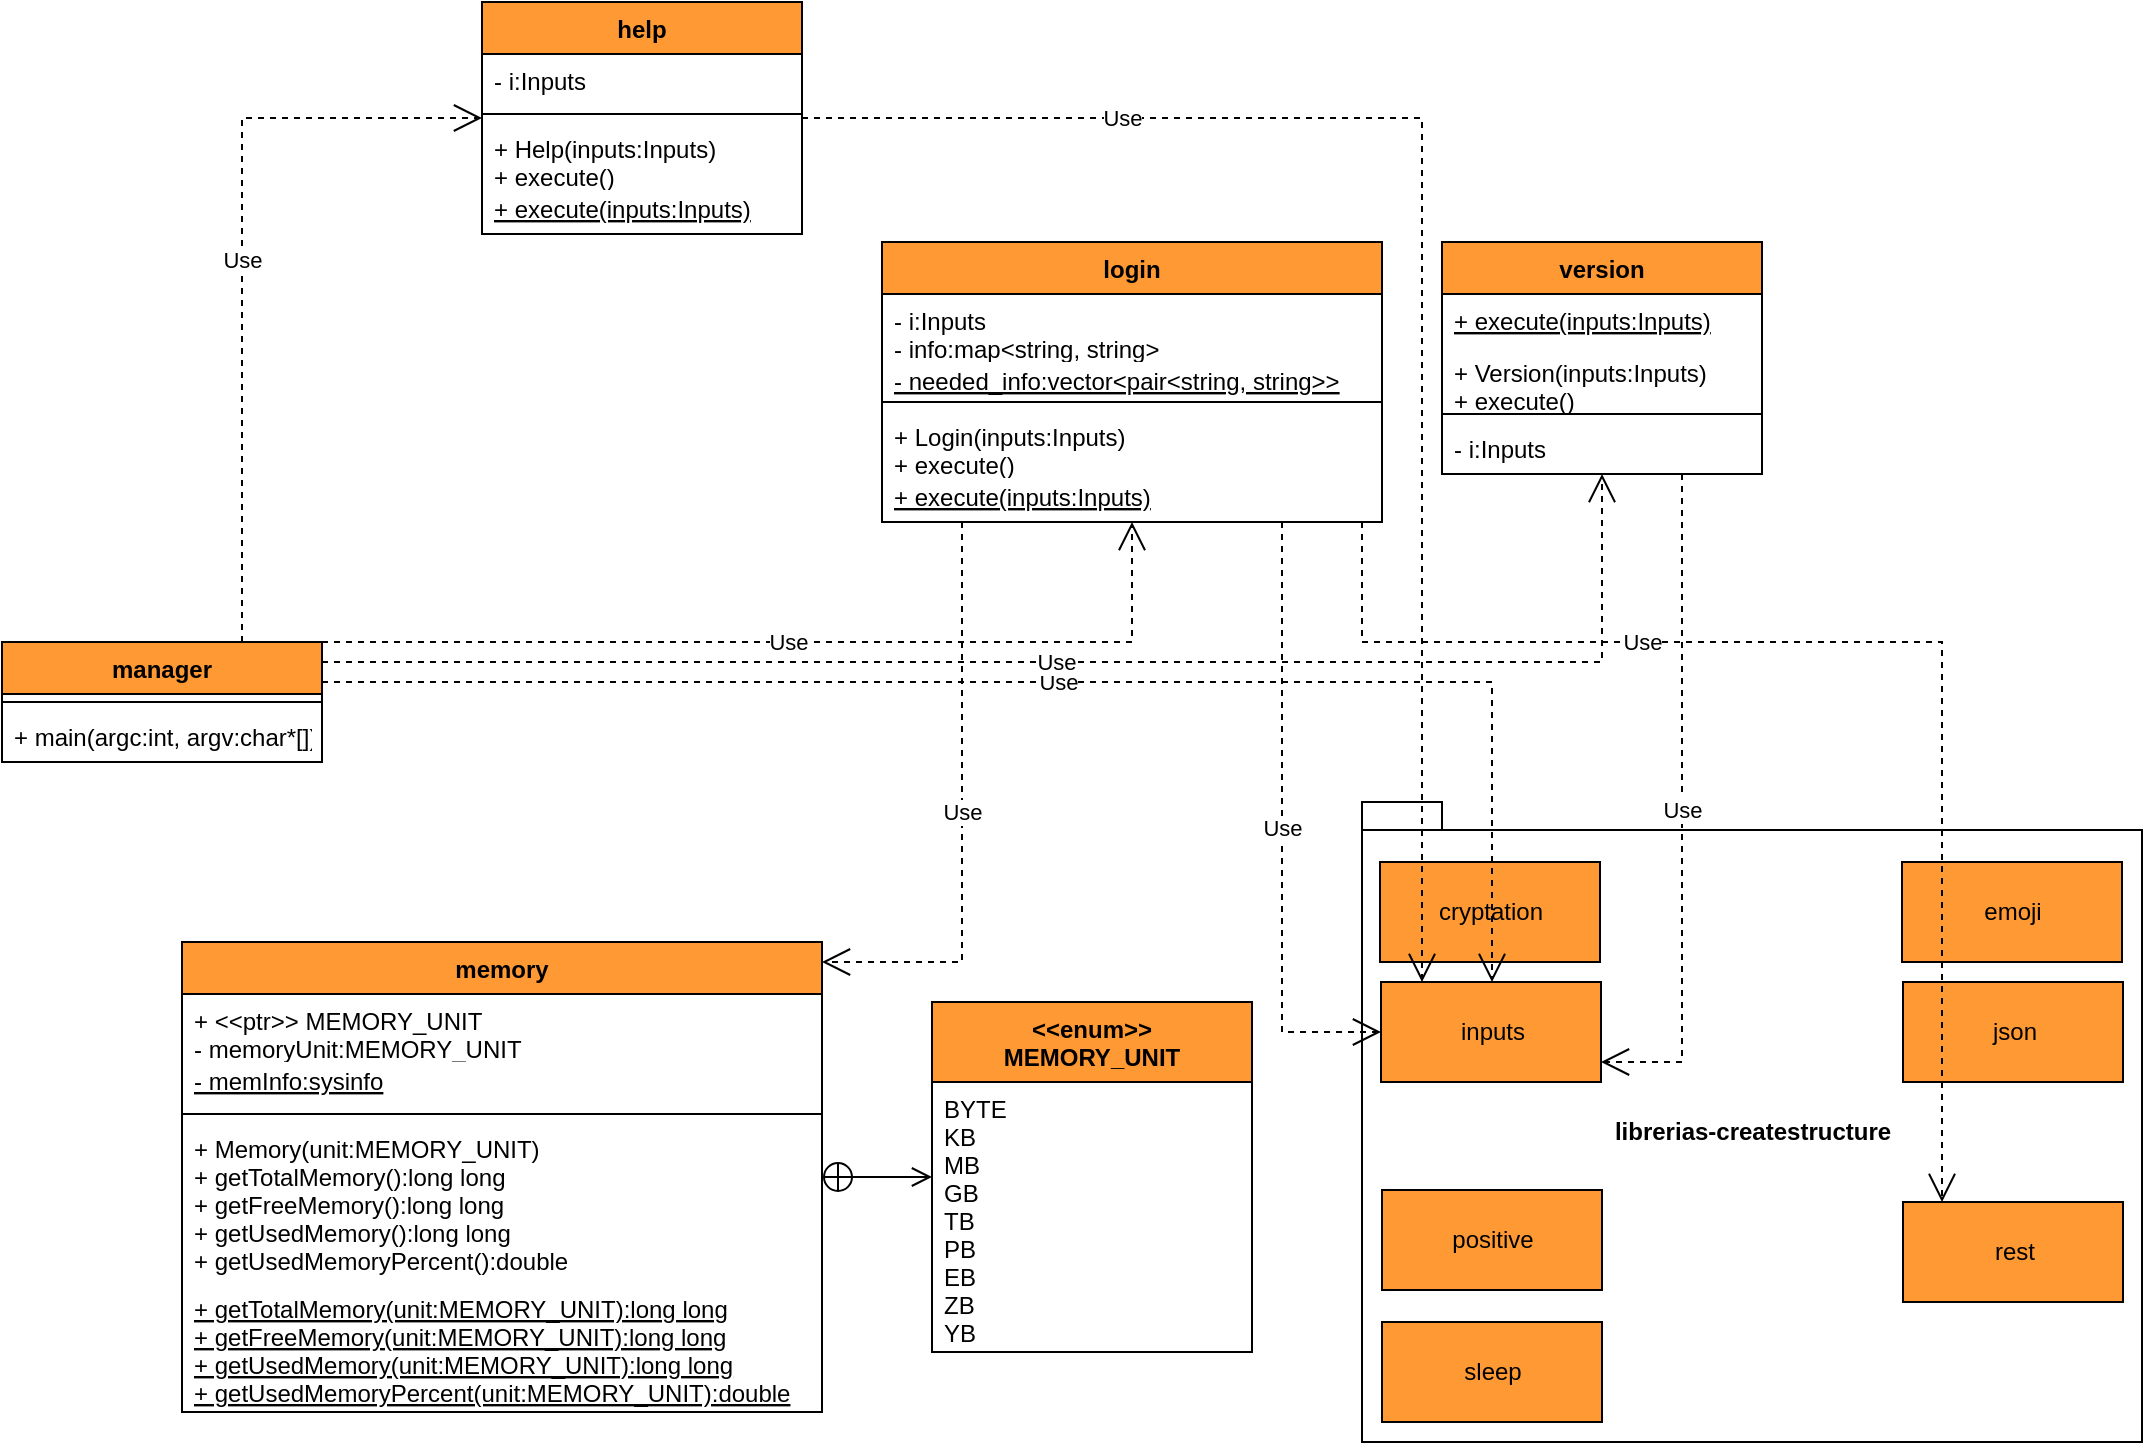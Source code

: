 <mxfile version="16.5.1" type="device"><diagram id="C5RBs43oDa-KdzZeNtuy" name="Class UML"><mxGraphModel dx="1229" dy="754" grid="1" gridSize="10" guides="1" tooltips="1" connect="1" arrows="1" fold="1" page="1" pageScale="1" pageWidth="1169" pageHeight="827" math="0" shadow="0"><root><mxCell id="WIyWlLk6GJQsqaUBKTNV-0"/><mxCell id="WIyWlLk6GJQsqaUBKTNV-1" parent="WIyWlLk6GJQsqaUBKTNV-0"/><mxCell id="8CxTAoy-tKgu3_ZkIwl2-0" value="librerias-createstructure" style="shape=folder;fontStyle=1;spacingTop=10;tabWidth=40;tabHeight=14;tabPosition=left;html=1;fillColor=#FFFFFF;" vertex="1" parent="WIyWlLk6GJQsqaUBKTNV-1"><mxGeometry x="720" y="440" width="390" height="320" as="geometry"/></mxCell><mxCell id="8CxTAoy-tKgu3_ZkIwl2-1" value="cryptation" style="html=1;fillColor=#FF9933;" vertex="1" parent="WIyWlLk6GJQsqaUBKTNV-1"><mxGeometry x="729" y="470" width="110" height="50" as="geometry"/></mxCell><mxCell id="8CxTAoy-tKgu3_ZkIwl2-2" value="emoji" style="html=1;fillColor=#FF9933;" vertex="1" parent="WIyWlLk6GJQsqaUBKTNV-1"><mxGeometry x="990" y="470" width="110" height="50" as="geometry"/></mxCell><mxCell id="8CxTAoy-tKgu3_ZkIwl2-3" value="inputs" style="html=1;fillColor=#FF9933;" vertex="1" parent="WIyWlLk6GJQsqaUBKTNV-1"><mxGeometry x="729.5" y="530" width="110" height="50" as="geometry"/></mxCell><mxCell id="8CxTAoy-tKgu3_ZkIwl2-4" value="json" style="html=1;fillColor=#FF9933;" vertex="1" parent="WIyWlLk6GJQsqaUBKTNV-1"><mxGeometry x="990.5" y="530" width="110" height="50" as="geometry"/></mxCell><mxCell id="8CxTAoy-tKgu3_ZkIwl2-5" value="positive" style="html=1;fillColor=#FF9933;" vertex="1" parent="WIyWlLk6GJQsqaUBKTNV-1"><mxGeometry x="730" y="634" width="110" height="50" as="geometry"/></mxCell><mxCell id="8CxTAoy-tKgu3_ZkIwl2-6" value="rest" style="html=1;fillColor=#FF9933;" vertex="1" parent="WIyWlLk6GJQsqaUBKTNV-1"><mxGeometry x="990.5" y="640" width="110" height="50" as="geometry"/></mxCell><mxCell id="8CxTAoy-tKgu3_ZkIwl2-7" value="sleep" style="html=1;fillColor=#FF9933;" vertex="1" parent="WIyWlLk6GJQsqaUBKTNV-1"><mxGeometry x="730" y="700" width="110" height="50" as="geometry"/></mxCell><mxCell id="8CxTAoy-tKgu3_ZkIwl2-8" value="help" style="swimlane;fontStyle=1;align=center;verticalAlign=top;childLayout=stackLayout;horizontal=1;startSize=26;horizontalStack=0;resizeParent=1;resizeParentMax=0;resizeLast=0;collapsible=1;marginBottom=0;fillColor=#FF9933;" vertex="1" parent="WIyWlLk6GJQsqaUBKTNV-1"><mxGeometry x="280" y="40" width="160" height="116" as="geometry"/></mxCell><mxCell id="8CxTAoy-tKgu3_ZkIwl2-9" value="- i:Inputs" style="text;strokeColor=none;fillColor=none;align=left;verticalAlign=top;spacingLeft=4;spacingRight=4;overflow=hidden;rotatable=0;points=[[0,0.5],[1,0.5]];portConstraint=eastwest;" vertex="1" parent="8CxTAoy-tKgu3_ZkIwl2-8"><mxGeometry y="26" width="160" height="26" as="geometry"/></mxCell><mxCell id="8CxTAoy-tKgu3_ZkIwl2-10" value="" style="line;strokeWidth=1;fillColor=none;align=left;verticalAlign=middle;spacingTop=-1;spacingLeft=3;spacingRight=3;rotatable=0;labelPosition=right;points=[];portConstraint=eastwest;" vertex="1" parent="8CxTAoy-tKgu3_ZkIwl2-8"><mxGeometry y="52" width="160" height="8" as="geometry"/></mxCell><mxCell id="8CxTAoy-tKgu3_ZkIwl2-11" value="+ Help(inputs:Inputs)&#10;+ execute()" style="text;strokeColor=none;fillColor=none;align=left;verticalAlign=top;spacingLeft=4;spacingRight=4;overflow=hidden;rotatable=0;points=[[0,0.5],[1,0.5]];portConstraint=eastwest;" vertex="1" parent="8CxTAoy-tKgu3_ZkIwl2-8"><mxGeometry y="60" width="160" height="30" as="geometry"/></mxCell><mxCell id="8CxTAoy-tKgu3_ZkIwl2-45" value="+ execute(inputs:Inputs)" style="text;strokeColor=none;fillColor=none;align=left;verticalAlign=top;spacingLeft=4;spacingRight=4;overflow=hidden;rotatable=0;points=[[0,0.5],[1,0.5]];portConstraint=eastwest;fontStyle=4" vertex="1" parent="8CxTAoy-tKgu3_ZkIwl2-8"><mxGeometry y="90" width="160" height="26" as="geometry"/></mxCell><mxCell id="8CxTAoy-tKgu3_ZkIwl2-12" value="manager" style="swimlane;fontStyle=1;align=center;verticalAlign=top;childLayout=stackLayout;horizontal=1;startSize=26;horizontalStack=0;resizeParent=1;resizeParentMax=0;resizeLast=0;collapsible=1;marginBottom=0;fillColor=#FF9933;" vertex="1" parent="WIyWlLk6GJQsqaUBKTNV-1"><mxGeometry x="40" y="360" width="160" height="60" as="geometry"/></mxCell><mxCell id="8CxTAoy-tKgu3_ZkIwl2-13" value="" style="line;strokeWidth=1;fillColor=none;align=left;verticalAlign=middle;spacingTop=-1;spacingLeft=3;spacingRight=3;rotatable=0;labelPosition=right;points=[];portConstraint=eastwest;" vertex="1" parent="8CxTAoy-tKgu3_ZkIwl2-12"><mxGeometry y="26" width="160" height="8" as="geometry"/></mxCell><mxCell id="8CxTAoy-tKgu3_ZkIwl2-14" value="+ main(argc:int, argv:char*[]):int" style="text;strokeColor=none;fillColor=none;align=left;verticalAlign=top;spacingLeft=4;spacingRight=4;overflow=hidden;rotatable=0;points=[[0,0.5],[1,0.5]];portConstraint=eastwest;" vertex="1" parent="8CxTAoy-tKgu3_ZkIwl2-12"><mxGeometry y="34" width="160" height="26" as="geometry"/></mxCell><mxCell id="8CxTAoy-tKgu3_ZkIwl2-16" value="Use" style="endArrow=open;endSize=12;dashed=1;html=1;rounded=0;edgeStyle=orthogonalEdgeStyle;" edge="1" parent="WIyWlLk6GJQsqaUBKTNV-1" source="8CxTAoy-tKgu3_ZkIwl2-12" target="8CxTAoy-tKgu3_ZkIwl2-3"><mxGeometry width="160" relative="1" as="geometry"><mxPoint x="890" y="410" as="sourcePoint"/><mxPoint x="1050" y="410" as="targetPoint"/><Array as="points"><mxPoint x="785" y="380"/></Array></mxGeometry></mxCell><mxCell id="8CxTAoy-tKgu3_ZkIwl2-17" value="Use" style="endArrow=open;endSize=12;dashed=1;html=1;rounded=0;edgeStyle=orthogonalEdgeStyle;" edge="1" parent="WIyWlLk6GJQsqaUBKTNV-1" source="8CxTAoy-tKgu3_ZkIwl2-12" target="8CxTAoy-tKgu3_ZkIwl2-33"><mxGeometry width="160" relative="1" as="geometry"><mxPoint x="900" y="420" as="sourcePoint"/><mxPoint x="1060" y="420" as="targetPoint"/><Array as="points"><mxPoint x="605" y="360"/></Array></mxGeometry></mxCell><mxCell id="8CxTAoy-tKgu3_ZkIwl2-18" value="Use" style="endArrow=open;endSize=12;dashed=1;html=1;rounded=0;edgeStyle=orthogonalEdgeStyle;" edge="1" parent="WIyWlLk6GJQsqaUBKTNV-1" source="8CxTAoy-tKgu3_ZkIwl2-12" target="8CxTAoy-tKgu3_ZkIwl2-41"><mxGeometry width="160" relative="1" as="geometry"><mxPoint x="910" y="430" as="sourcePoint"/><mxPoint x="1070" y="430" as="targetPoint"/><Array as="points"><mxPoint x="840" y="370"/></Array></mxGeometry></mxCell><mxCell id="8CxTAoy-tKgu3_ZkIwl2-19" value="Use" style="endArrow=open;endSize=12;dashed=1;html=1;rounded=0;edgeStyle=orthogonalEdgeStyle;" edge="1" parent="WIyWlLk6GJQsqaUBKTNV-1" source="8CxTAoy-tKgu3_ZkIwl2-12" target="8CxTAoy-tKgu3_ZkIwl2-8"><mxGeometry width="160" relative="1" as="geometry"><mxPoint x="920" y="440" as="sourcePoint"/><mxPoint x="1080" y="440" as="targetPoint"/><Array as="points"><mxPoint x="160" y="98"/></Array></mxGeometry></mxCell><mxCell id="8CxTAoy-tKgu3_ZkIwl2-20" value="Use" style="endArrow=open;endSize=12;dashed=1;html=1;rounded=0;edgeStyle=orthogonalEdgeStyle;" edge="1" parent="WIyWlLk6GJQsqaUBKTNV-1" source="8CxTAoy-tKgu3_ZkIwl2-8" target="8CxTAoy-tKgu3_ZkIwl2-3"><mxGeometry x="-0.569" width="160" relative="1" as="geometry"><mxPoint x="930" y="450" as="sourcePoint"/><mxPoint x="1090" y="450" as="targetPoint"/><Array as="points"><mxPoint x="750" y="98"/></Array><mxPoint as="offset"/></mxGeometry></mxCell><mxCell id="8CxTAoy-tKgu3_ZkIwl2-21" value="Use" style="endArrow=open;endSize=12;dashed=1;html=1;rounded=0;edgeStyle=orthogonalEdgeStyle;" edge="1" parent="WIyWlLk6GJQsqaUBKTNV-1" source="8CxTAoy-tKgu3_ZkIwl2-33" target="8CxTAoy-tKgu3_ZkIwl2-6"><mxGeometry x="-0.365" width="160" relative="1" as="geometry"><mxPoint x="940" y="460" as="sourcePoint"/><mxPoint x="1100" y="460" as="targetPoint"/><Array as="points"><mxPoint x="720" y="360"/><mxPoint x="1010" y="360"/></Array><mxPoint as="offset"/></mxGeometry></mxCell><mxCell id="8CxTAoy-tKgu3_ZkIwl2-22" value="Use" style="endArrow=open;endSize=12;dashed=1;html=1;rounded=0;edgeStyle=orthogonalEdgeStyle;" edge="1" parent="WIyWlLk6GJQsqaUBKTNV-1" source="8CxTAoy-tKgu3_ZkIwl2-33" target="8CxTAoy-tKgu3_ZkIwl2-3"><mxGeometry width="160" relative="1" as="geometry"><mxPoint x="950" y="470" as="sourcePoint"/><mxPoint x="1110" y="470" as="targetPoint"/><Array as="points"><mxPoint x="680" y="555"/></Array></mxGeometry></mxCell><mxCell id="8CxTAoy-tKgu3_ZkIwl2-23" value="Use" style="endArrow=open;endSize=12;dashed=1;html=1;rounded=0;edgeStyle=orthogonalEdgeStyle;" edge="1" parent="WIyWlLk6GJQsqaUBKTNV-1" source="8CxTAoy-tKgu3_ZkIwl2-33" target="8CxTAoy-tKgu3_ZkIwl2-37"><mxGeometry width="160" relative="1" as="geometry"><mxPoint x="960" y="480" as="sourcePoint"/><mxPoint x="1120" y="480" as="targetPoint"/><Array as="points"><mxPoint x="520" y="520"/></Array></mxGeometry></mxCell><mxCell id="8CxTAoy-tKgu3_ZkIwl2-24" value="Use" style="endArrow=open;endSize=12;dashed=1;html=1;rounded=0;edgeStyle=orthogonalEdgeStyle;" edge="1" parent="WIyWlLk6GJQsqaUBKTNV-1" source="8CxTAoy-tKgu3_ZkIwl2-41" target="8CxTAoy-tKgu3_ZkIwl2-3"><mxGeometry width="160" relative="1" as="geometry"><mxPoint x="970" y="490" as="sourcePoint"/><mxPoint x="1130" y="490" as="targetPoint"/><Array as="points"><mxPoint x="880" y="570"/></Array></mxGeometry></mxCell><mxCell id="8CxTAoy-tKgu3_ZkIwl2-33" value="login" style="swimlane;fontStyle=1;align=center;verticalAlign=top;childLayout=stackLayout;horizontal=1;startSize=26;horizontalStack=0;resizeParent=1;resizeParentMax=0;resizeLast=0;collapsible=1;marginBottom=0;fillColor=#FF9933;" vertex="1" parent="WIyWlLk6GJQsqaUBKTNV-1"><mxGeometry x="480" y="160" width="250" height="140" as="geometry"/></mxCell><mxCell id="8CxTAoy-tKgu3_ZkIwl2-52" value="- i:Inputs&#10;- info:map&lt;string, string&gt;" style="text;strokeColor=none;fillColor=none;align=left;verticalAlign=top;spacingLeft=4;spacingRight=4;overflow=hidden;rotatable=0;points=[[0,0.5],[1,0.5]];portConstraint=eastwest;" vertex="1" parent="8CxTAoy-tKgu3_ZkIwl2-33"><mxGeometry y="26" width="250" height="30" as="geometry"/></mxCell><mxCell id="8CxTAoy-tKgu3_ZkIwl2-56" value="- needed_info:vector&lt;pair&lt;string, string&gt;&gt;" style="text;strokeColor=none;fillColor=none;align=left;verticalAlign=top;spacingLeft=4;spacingRight=4;overflow=hidden;rotatable=0;points=[[0,0.5],[1,0.5]];portConstraint=eastwest;fontStyle=4" vertex="1" parent="8CxTAoy-tKgu3_ZkIwl2-33"><mxGeometry y="56" width="250" height="20" as="geometry"/></mxCell><mxCell id="8CxTAoy-tKgu3_ZkIwl2-53" value="" style="line;strokeWidth=1;fillColor=none;align=left;verticalAlign=middle;spacingTop=-1;spacingLeft=3;spacingRight=3;rotatable=0;labelPosition=right;points=[];portConstraint=eastwest;" vertex="1" parent="8CxTAoy-tKgu3_ZkIwl2-33"><mxGeometry y="76" width="250" height="8" as="geometry"/></mxCell><mxCell id="8CxTAoy-tKgu3_ZkIwl2-54" value="+ Login(inputs:Inputs)&#10;+ execute()" style="text;strokeColor=none;fillColor=none;align=left;verticalAlign=top;spacingLeft=4;spacingRight=4;overflow=hidden;rotatable=0;points=[[0,0.5],[1,0.5]];portConstraint=eastwest;" vertex="1" parent="8CxTAoy-tKgu3_ZkIwl2-33"><mxGeometry y="84" width="250" height="30" as="geometry"/></mxCell><mxCell id="8CxTAoy-tKgu3_ZkIwl2-55" value="+ execute(inputs:Inputs)" style="text;strokeColor=none;fillColor=none;align=left;verticalAlign=top;spacingLeft=4;spacingRight=4;overflow=hidden;rotatable=0;points=[[0,0.5],[1,0.5]];portConstraint=eastwest;fontStyle=4" vertex="1" parent="8CxTAoy-tKgu3_ZkIwl2-33"><mxGeometry y="114" width="250" height="26" as="geometry"/></mxCell><mxCell id="8CxTAoy-tKgu3_ZkIwl2-37" value="memory" style="swimlane;fontStyle=1;align=center;verticalAlign=top;childLayout=stackLayout;horizontal=1;startSize=26;horizontalStack=0;resizeParent=1;resizeParentMax=0;resizeLast=0;collapsible=1;marginBottom=0;fillColor=#FF9933;" vertex="1" parent="WIyWlLk6GJQsqaUBKTNV-1"><mxGeometry x="130" y="510" width="320" height="235" as="geometry"/></mxCell><mxCell id="8CxTAoy-tKgu3_ZkIwl2-38" value="+ &lt;&lt;ptr&gt;&gt; MEMORY_UNIT&#10;- memoryUnit:MEMORY_UNIT" style="text;strokeColor=none;fillColor=none;align=left;verticalAlign=top;spacingLeft=4;spacingRight=4;overflow=hidden;rotatable=0;points=[[0,0.5],[1,0.5]];portConstraint=eastwest;" vertex="1" parent="8CxTAoy-tKgu3_ZkIwl2-37"><mxGeometry y="26" width="320" height="30" as="geometry"/></mxCell><mxCell id="8CxTAoy-tKgu3_ZkIwl2-62" value="- memInfo:sysinfo" style="text;strokeColor=none;fillColor=none;align=left;verticalAlign=top;spacingLeft=4;spacingRight=4;overflow=hidden;rotatable=0;points=[[0,0.5],[1,0.5]];portConstraint=eastwest;fontStyle=4" vertex="1" parent="8CxTAoy-tKgu3_ZkIwl2-37"><mxGeometry y="56" width="320" height="26" as="geometry"/></mxCell><mxCell id="8CxTAoy-tKgu3_ZkIwl2-39" value="" style="line;strokeWidth=1;fillColor=none;align=left;verticalAlign=middle;spacingTop=-1;spacingLeft=3;spacingRight=3;rotatable=0;labelPosition=right;points=[];portConstraint=eastwest;" vertex="1" parent="8CxTAoy-tKgu3_ZkIwl2-37"><mxGeometry y="82" width="320" height="8" as="geometry"/></mxCell><mxCell id="8CxTAoy-tKgu3_ZkIwl2-40" value="+ Memory(unit:MEMORY_UNIT)&#10;+ getTotalMemory():long long&#10;+ getFreeMemory():long long&#10;+ getUsedMemory():long long&#10;+ getUsedMemoryPercent():double" style="text;strokeColor=none;fillColor=none;align=left;verticalAlign=top;spacingLeft=4;spacingRight=4;overflow=hidden;rotatable=0;points=[[0,0.5],[1,0.5]];portConstraint=eastwest;" vertex="1" parent="8CxTAoy-tKgu3_ZkIwl2-37"><mxGeometry y="90" width="320" height="80" as="geometry"/></mxCell><mxCell id="8CxTAoy-tKgu3_ZkIwl2-63" value="+ getTotalMemory(unit:MEMORY_UNIT):long long&#10;+ getFreeMemory(unit:MEMORY_UNIT):long long&#10;+ getUsedMemory(unit:MEMORY_UNIT):long long&#10;+ getUsedMemoryPercent(unit:MEMORY_UNIT):double" style="text;strokeColor=none;fillColor=none;align=left;verticalAlign=top;spacingLeft=4;spacingRight=4;overflow=hidden;rotatable=0;points=[[0,0.5],[1,0.5]];portConstraint=eastwest;fontStyle=4" vertex="1" parent="8CxTAoy-tKgu3_ZkIwl2-37"><mxGeometry y="170" width="320" height="65" as="geometry"/></mxCell><mxCell id="8CxTAoy-tKgu3_ZkIwl2-41" value="version" style="swimlane;fontStyle=1;align=center;verticalAlign=top;childLayout=stackLayout;horizontal=1;startSize=26;horizontalStack=0;resizeParent=1;resizeParentMax=0;resizeLast=0;collapsible=1;marginBottom=0;fillColor=#FF9933;" vertex="1" parent="WIyWlLk6GJQsqaUBKTNV-1"><mxGeometry x="760" y="160" width="160" height="116" as="geometry"/></mxCell><mxCell id="8CxTAoy-tKgu3_ZkIwl2-51" value="+ execute(inputs:Inputs)" style="text;strokeColor=none;fillColor=none;align=left;verticalAlign=top;spacingLeft=4;spacingRight=4;overflow=hidden;rotatable=0;points=[[0,0.5],[1,0.5]];portConstraint=eastwest;fontStyle=4" vertex="1" parent="8CxTAoy-tKgu3_ZkIwl2-41"><mxGeometry y="26" width="160" height="26" as="geometry"/></mxCell><mxCell id="8CxTAoy-tKgu3_ZkIwl2-50" value="+ Version(inputs:Inputs)&#10;+ execute()" style="text;strokeColor=none;fillColor=none;align=left;verticalAlign=top;spacingLeft=4;spacingRight=4;overflow=hidden;rotatable=0;points=[[0,0.5],[1,0.5]];portConstraint=eastwest;" vertex="1" parent="8CxTAoy-tKgu3_ZkIwl2-41"><mxGeometry y="52" width="160" height="30" as="geometry"/></mxCell><mxCell id="8CxTAoy-tKgu3_ZkIwl2-49" value="" style="line;strokeWidth=1;fillColor=none;align=left;verticalAlign=middle;spacingTop=-1;spacingLeft=3;spacingRight=3;rotatable=0;labelPosition=right;points=[];portConstraint=eastwest;" vertex="1" parent="8CxTAoy-tKgu3_ZkIwl2-41"><mxGeometry y="82" width="160" height="8" as="geometry"/></mxCell><mxCell id="8CxTAoy-tKgu3_ZkIwl2-48" value="- i:Inputs" style="text;strokeColor=none;fillColor=none;align=left;verticalAlign=top;spacingLeft=4;spacingRight=4;overflow=hidden;rotatable=0;points=[[0,0.5],[1,0.5]];portConstraint=eastwest;" vertex="1" parent="8CxTAoy-tKgu3_ZkIwl2-41"><mxGeometry y="90" width="160" height="26" as="geometry"/></mxCell><mxCell id="8CxTAoy-tKgu3_ZkIwl2-57" value="&lt;&lt;enum&gt;&gt;&#10;MEMORY_UNIT" style="swimlane;fontStyle=1;align=center;verticalAlign=top;childLayout=stackLayout;horizontal=1;startSize=40;horizontalStack=0;resizeParent=1;resizeParentMax=0;resizeLast=0;collapsible=1;marginBottom=0;fillColor=#FF9933;" vertex="1" parent="WIyWlLk6GJQsqaUBKTNV-1"><mxGeometry x="505" y="540" width="160" height="175" as="geometry"/></mxCell><mxCell id="8CxTAoy-tKgu3_ZkIwl2-58" value="BYTE&#10;KB&#10;MB&#10;GB&#10;TB&#10;PB&#10;EB&#10;ZB&#10;YB" style="text;strokeColor=none;fillColor=none;align=left;verticalAlign=top;spacingLeft=4;spacingRight=4;overflow=hidden;rotatable=0;points=[[0,0.5],[1,0.5]];portConstraint=eastwest;" vertex="1" parent="8CxTAoy-tKgu3_ZkIwl2-57"><mxGeometry y="40" width="160" height="135" as="geometry"/></mxCell><mxCell id="8CxTAoy-tKgu3_ZkIwl2-61" value="" style="endArrow=open;startArrow=circlePlus;endFill=0;startFill=0;endSize=8;html=1;rounded=0;edgeStyle=orthogonalEdgeStyle;" edge="1" parent="WIyWlLk6GJQsqaUBKTNV-1" source="8CxTAoy-tKgu3_ZkIwl2-37" target="8CxTAoy-tKgu3_ZkIwl2-57"><mxGeometry width="160" relative="1" as="geometry"><mxPoint x="1280" y="570" as="sourcePoint"/><mxPoint x="1440" y="570" as="targetPoint"/></mxGeometry></mxCell></root></mxGraphModel></diagram></mxfile>